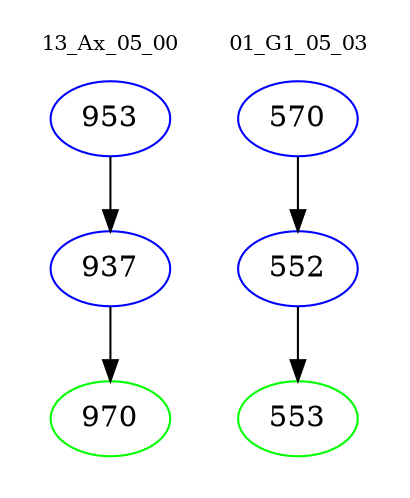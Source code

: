 digraph{
subgraph cluster_0 {
color = white
label = "13_Ax_05_00";
fontsize=10;
T0_953 [label="953", color="blue"]
T0_953 -> T0_937 [color="black"]
T0_937 [label="937", color="blue"]
T0_937 -> T0_970 [color="black"]
T0_970 [label="970", color="green"]
}
subgraph cluster_1 {
color = white
label = "01_G1_05_03";
fontsize=10;
T1_570 [label="570", color="blue"]
T1_570 -> T1_552 [color="black"]
T1_552 [label="552", color="blue"]
T1_552 -> T1_553 [color="black"]
T1_553 [label="553", color="green"]
}
}

